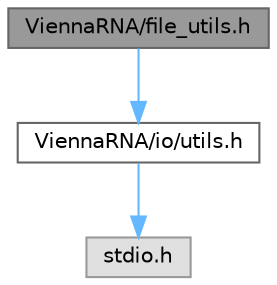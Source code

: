 digraph "ViennaRNA/file_utils.h"
{
 // INTERACTIVE_SVG=YES
 // LATEX_PDF_SIZE
  bgcolor="transparent";
  edge [fontname=Helvetica,fontsize=10,labelfontname=Helvetica,labelfontsize=10];
  node [fontname=Helvetica,fontsize=10,shape=box,height=0.2,width=0.4];
  Node1 [label="ViennaRNA/file_utils.h",height=0.2,width=0.4,color="gray40", fillcolor="grey60", style="filled", fontcolor="black",tooltip="Use ViennaRNA/io/utils.h instead."];
  Node1 -> Node2 [color="steelblue1",style="solid"];
  Node2 [label="ViennaRNA/io/utils.h",height=0.2,width=0.4,color="grey40", fillcolor="white", style="filled",URL="$io_2utils_8h.html",tooltip="Several utilities for file handling."];
  Node2 -> Node3 [color="steelblue1",style="solid"];
  Node3 [label="stdio.h",height=0.2,width=0.4,color="grey60", fillcolor="#E0E0E0", style="filled",tooltip=" "];
}
